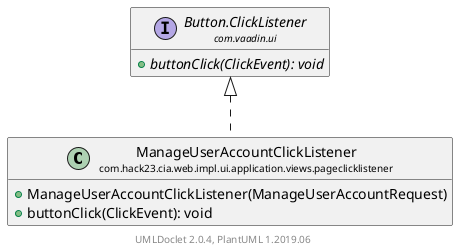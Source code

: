 @startuml
    set namespaceSeparator none
    hide empty fields
    hide empty methods

    class "<size:14>ManageUserAccountClickListener\n<size:10>com.hack23.cia.web.impl.ui.application.views.pageclicklistener" as com.hack23.cia.web.impl.ui.application.views.pageclicklistener.ManageUserAccountClickListener [[ManageUserAccountClickListener.html]] {
        +ManageUserAccountClickListener(ManageUserAccountRequest)
        +buttonClick(ClickEvent): void
    }

    interface "<size:14>Button.ClickListener\n<size:10>com.vaadin.ui" as com.vaadin.ui.Button.ClickListener {
        {abstract} +buttonClick(ClickEvent): void
    }

    com.vaadin.ui.Button.ClickListener <|.. com.hack23.cia.web.impl.ui.application.views.pageclicklistener.ManageUserAccountClickListener

    center footer UMLDoclet 2.0.4, PlantUML 1.2019.06
@enduml
